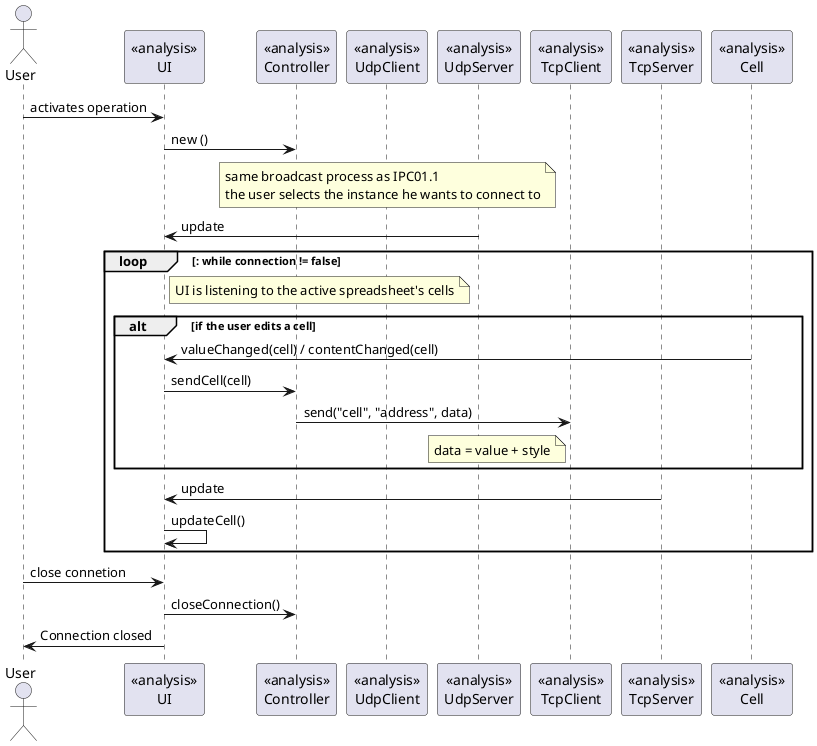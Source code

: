 @startuml doc-files/automatic_cell_update_image_analysis.png

actor User 
participant "<<analysis>>\nUI" as UI
participant "<<analysis>>\nController" as Controller
participant "<<analysis>>\nUdpClient" as UdpClient
participant "<<analysis>>\nUdpServer" as UdpServer
participant "<<analysis>>\nTcpClient" as TcpClient
participant "<<analysis>>\nTcpServer" as TcpServer
participant "<<analysis>>\nCell" as Cell

User->UI: activates operation
UI->Controller: new ()

note over Controller, UdpServer: same broadcast process as IPC01.1\nthe user selects the instance he wants to connect to

UdpServer->UI: update

loop : while connection != false
    
    note right of UI: UI is listening to the active spreadsheet's cells
    alt if the user edits a cell
        Cell->UI: valueChanged(cell) / contentChanged(cell)
        UI->Controller: sendCell(cell)
        Controller->TcpClient: send("cell", "address", data)
        note left of TcpClient: data = value + style
    end
    
    TcpServer->UI: update
    UI->UI: updateCell()
end

User->UI: close connetion
UI->Controller: closeConnection()
UI->User: Connection closed
@enduml